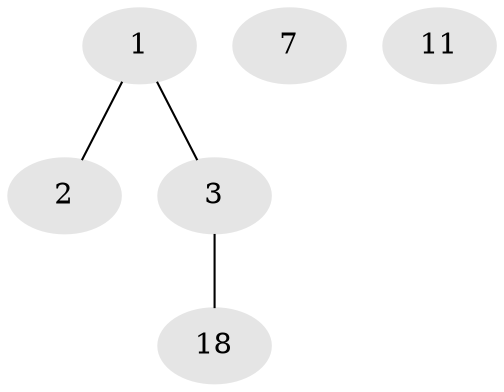 // Generated by graph-tools (version 1.1) at 2025/46/02/15/25 05:46:28]
// undirected, 6 vertices, 3 edges
graph export_dot {
graph [start="1"]
  node [color=gray90,style=filled];
  1 [super="+10+14"];
  2 [super="+5+8+12"];
  3 [super="+4+6+15+16"];
  7 [super="+6+8+9+13+14"];
  11 [super="+4+10+17+19"];
  18 [super="+5+12+19"];
  1 -- 2;
  1 -- 3;
  3 -- 18;
}
